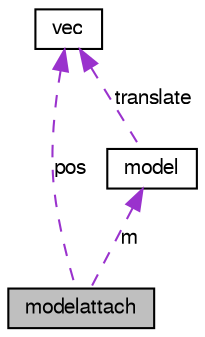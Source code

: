 digraph G
{
  edge [fontname="FreeSans",fontsize="10",labelfontname="FreeSans",labelfontsize="10"];
  node [fontname="FreeSans",fontsize="10",shape=record];
  Node1 [label="modelattach",height=0.2,width=0.4,color="black", fillcolor="grey75", style="filled" fontcolor="black"];
  Node2 -> Node1 [dir=back,color="darkorchid3",fontsize="10",style="dashed",label="m",fontname="FreeSans"];
  Node2 [label="model",height=0.2,width=0.4,color="black", fillcolor="white", style="filled",URL="$structmodel.html"];
  Node3 -> Node2 [dir=back,color="darkorchid3",fontsize="10",style="dashed",label="translate",fontname="FreeSans"];
  Node3 [label="vec",height=0.2,width=0.4,color="black", fillcolor="white", style="filled",URL="$structvec.html"];
  Node3 -> Node1 [dir=back,color="darkorchid3",fontsize="10",style="dashed",label="pos",fontname="FreeSans"];
}
